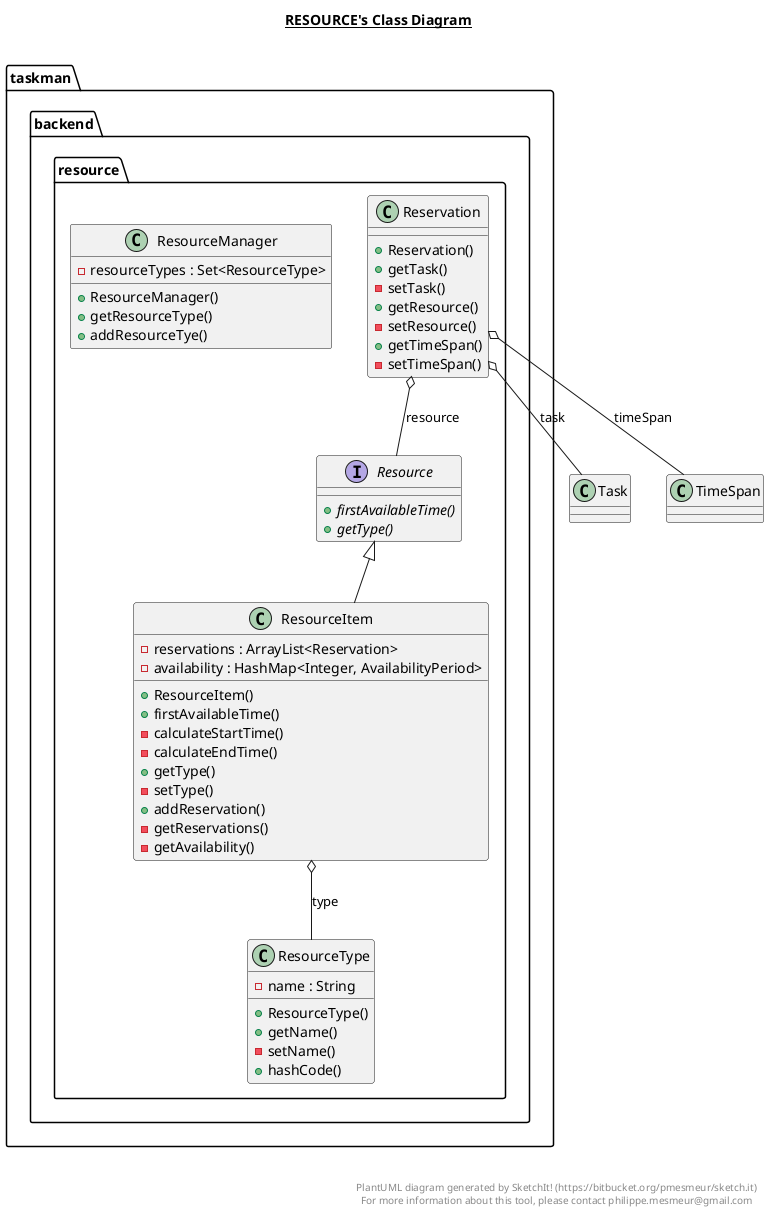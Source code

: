 @startuml

title __RESOURCE's Class Diagram__\n

  package taskman {
    package taskman.backend {
      package taskman.backend.resource {
        class Reservation {
            + Reservation()
            + getTask()
            - setTask()
            + getResource()
            - setResource()
            + getTimeSpan()
            - setTimeSpan()
        }
      }
    }
  }
  

  package taskman {
    package taskman.backend {
      package taskman.backend.resource {
        interface Resource {
            {abstract} + firstAvailableTime()
            {abstract} + getType()
        }
      }
    }
  }
  

  package taskman {
    package taskman.backend {
      package taskman.backend.resource {
        class ResourceItem {
            - reservations : ArrayList<Reservation>
            - availability : HashMap<Integer, AvailabilityPeriod>
            + ResourceItem()
            + firstAvailableTime()
            - calculateStartTime()
            - calculateEndTime()
            + getType()
            - setType()
            + addReservation()
            - getReservations()
            - getAvailability()
        }
      }
    }
  }
  

  package taskman {
    package taskman.backend {
      package taskman.backend.resource {
        class ResourceManager {
            - resourceTypes : Set<ResourceType>
            + ResourceManager()
            + getResourceType()
            + addResourceTye()
        }
      }
    }
  }
  

  package taskman {
    package taskman.backend {
      package taskman.backend.resource {
        class ResourceType {
            - name : String
            + ResourceType()
            + getName()
            - setName()
            + hashCode()
        }
      }
    }
  }
  

  Reservation o-- Task : task
  Reservation o-- Resource : resource
  Reservation o-- TimeSpan : timeSpan
  ResourceItem -up-|> Resource
  ResourceItem o-- ResourceType : type


right footer


PlantUML diagram generated by SketchIt! (https://bitbucket.org/pmesmeur/sketch.it)
For more information about this tool, please contact philippe.mesmeur@gmail.com
endfooter

@enduml
